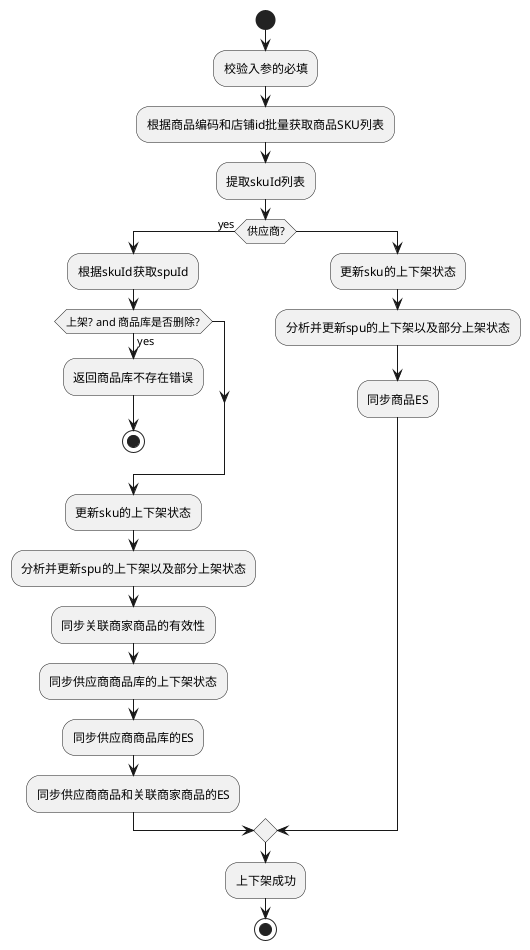 @startuml
start
:校验入参的必填;
:根据商品编码和店铺id批量获取商品SKU列表;
:提取skuId列表;
if(供应商?)then(yes)
    :根据skuId获取spuId;
    if(上架? and 商品库是否删除?) then (yes)
        :返回商品库不存在错误;
        stop;
    endif;
    :更新sku的上下架状态;
    :分析并更新spu的上下架以及部分上架状态;
    :同步关联商家商品的有效性;
    :同步供应商商品库的上下架状态;
    :同步供应商商品库的ES;
    :同步供应商商品和关联商家商品的ES;
else
    :更新sku的上下架状态;
    :分析并更新spu的上下架以及部分上架状态;
    :同步商品ES;
endif;
:上下架成功;
stop
@enduml